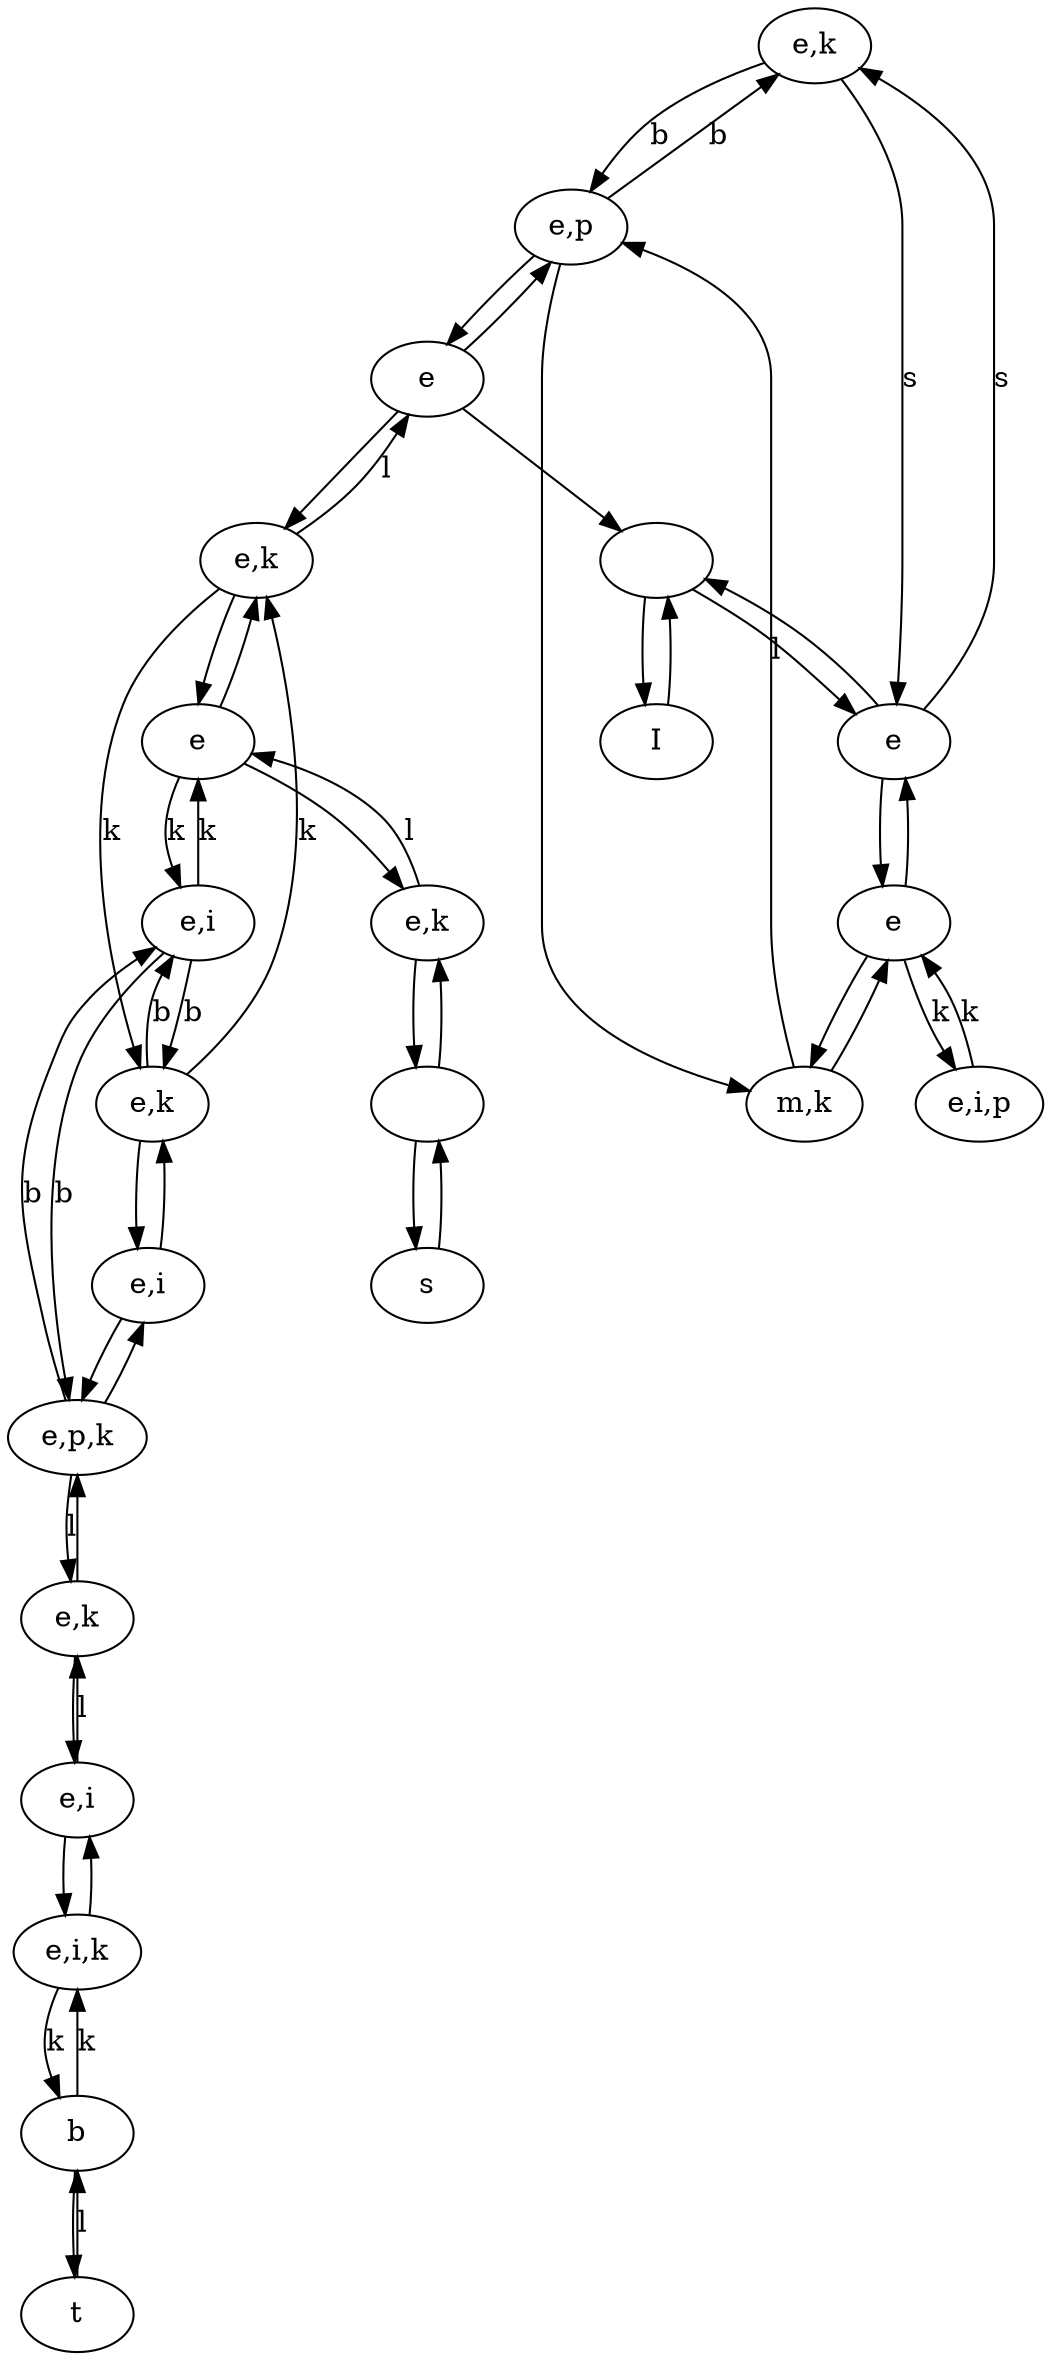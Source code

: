 digraph {
0 [label="e,k"]
1 [label="I"]
2 [label="e,i,p"]
3 [label="e,p"]
4 [label="m,k"]
5 [label="t"]
6 [label="e"]
7 [label="e,k"]
8 [label="e,k"]
9 [label="e,i"]
10 [label="e,i"]
11 [label=""]
12 [label="b"]
13 [label="e,i,k"]
14 [label="e"]
15 [label="e"]
16 [label="e,k"]
17 [label=""]
18 [label="e,k"]
19 [label="e,i"]
20 [label="s"]
21 [label="e"]
22 [label="e,p,k"]
20 -> 17 [label=""]
17 -> 20 [label=""]
17 -> 16 [label=""]
16 -> 17 [label=""]
22 -> 10 [label=""]
10 -> 22 [label=""]
10 -> 8 [label=""]
8 -> 10 [label=""]
21 -> 7 [label=""]
7 -> 21 [label=""]
11 -> 15 [label=""]
15 -> 11 [label=""]
11 -> 1 [label=""]
1 -> 11 [label=""]
15 -> 14 [label=""]
14 -> 15 [label=""]
14 -> 4 [label=""]
4 -> 14 [label=""]
6 -> 3 [label=""]
3 -> 6 [label=""]
19 -> 13 [label=""]
13 -> 19 [label=""]
18 -> 22 [label=""]
22 -> 18 [label="l"]
21 -> 16 [label=""]
16 -> 21 [label="l"]
6 -> 7 [label=""]
7 -> 6 [label="l"]
3 -> 4 [label=""]
4 -> 3 [label="l"]
12 -> 5 [label=""]
5 -> 12 [label="l"]
14 -> 2 [label="k"]
2 -> 14 [label="k"]
7 -> 8 [label="k"]
8 -> 7 [label="k"]
21 -> 9 [label="k"]
9 -> 21 [label="k"]
3 -> 0 [label="b"]
0 -> 3 [label="b"]
9 -> 22 [label="b"]
22 -> 9 [label="b"]
9 -> 8 [label="b"]
8 -> 9 [label="b"]
18 -> 19 [label=""]
19 -> 18 [label="l"]
6 -> 11 [label=""]
0 -> 15 [label="s"]
15 -> 0 [label="s"]
13 -> 12 [label="k"]
12 -> 13 [label="k"]
}
